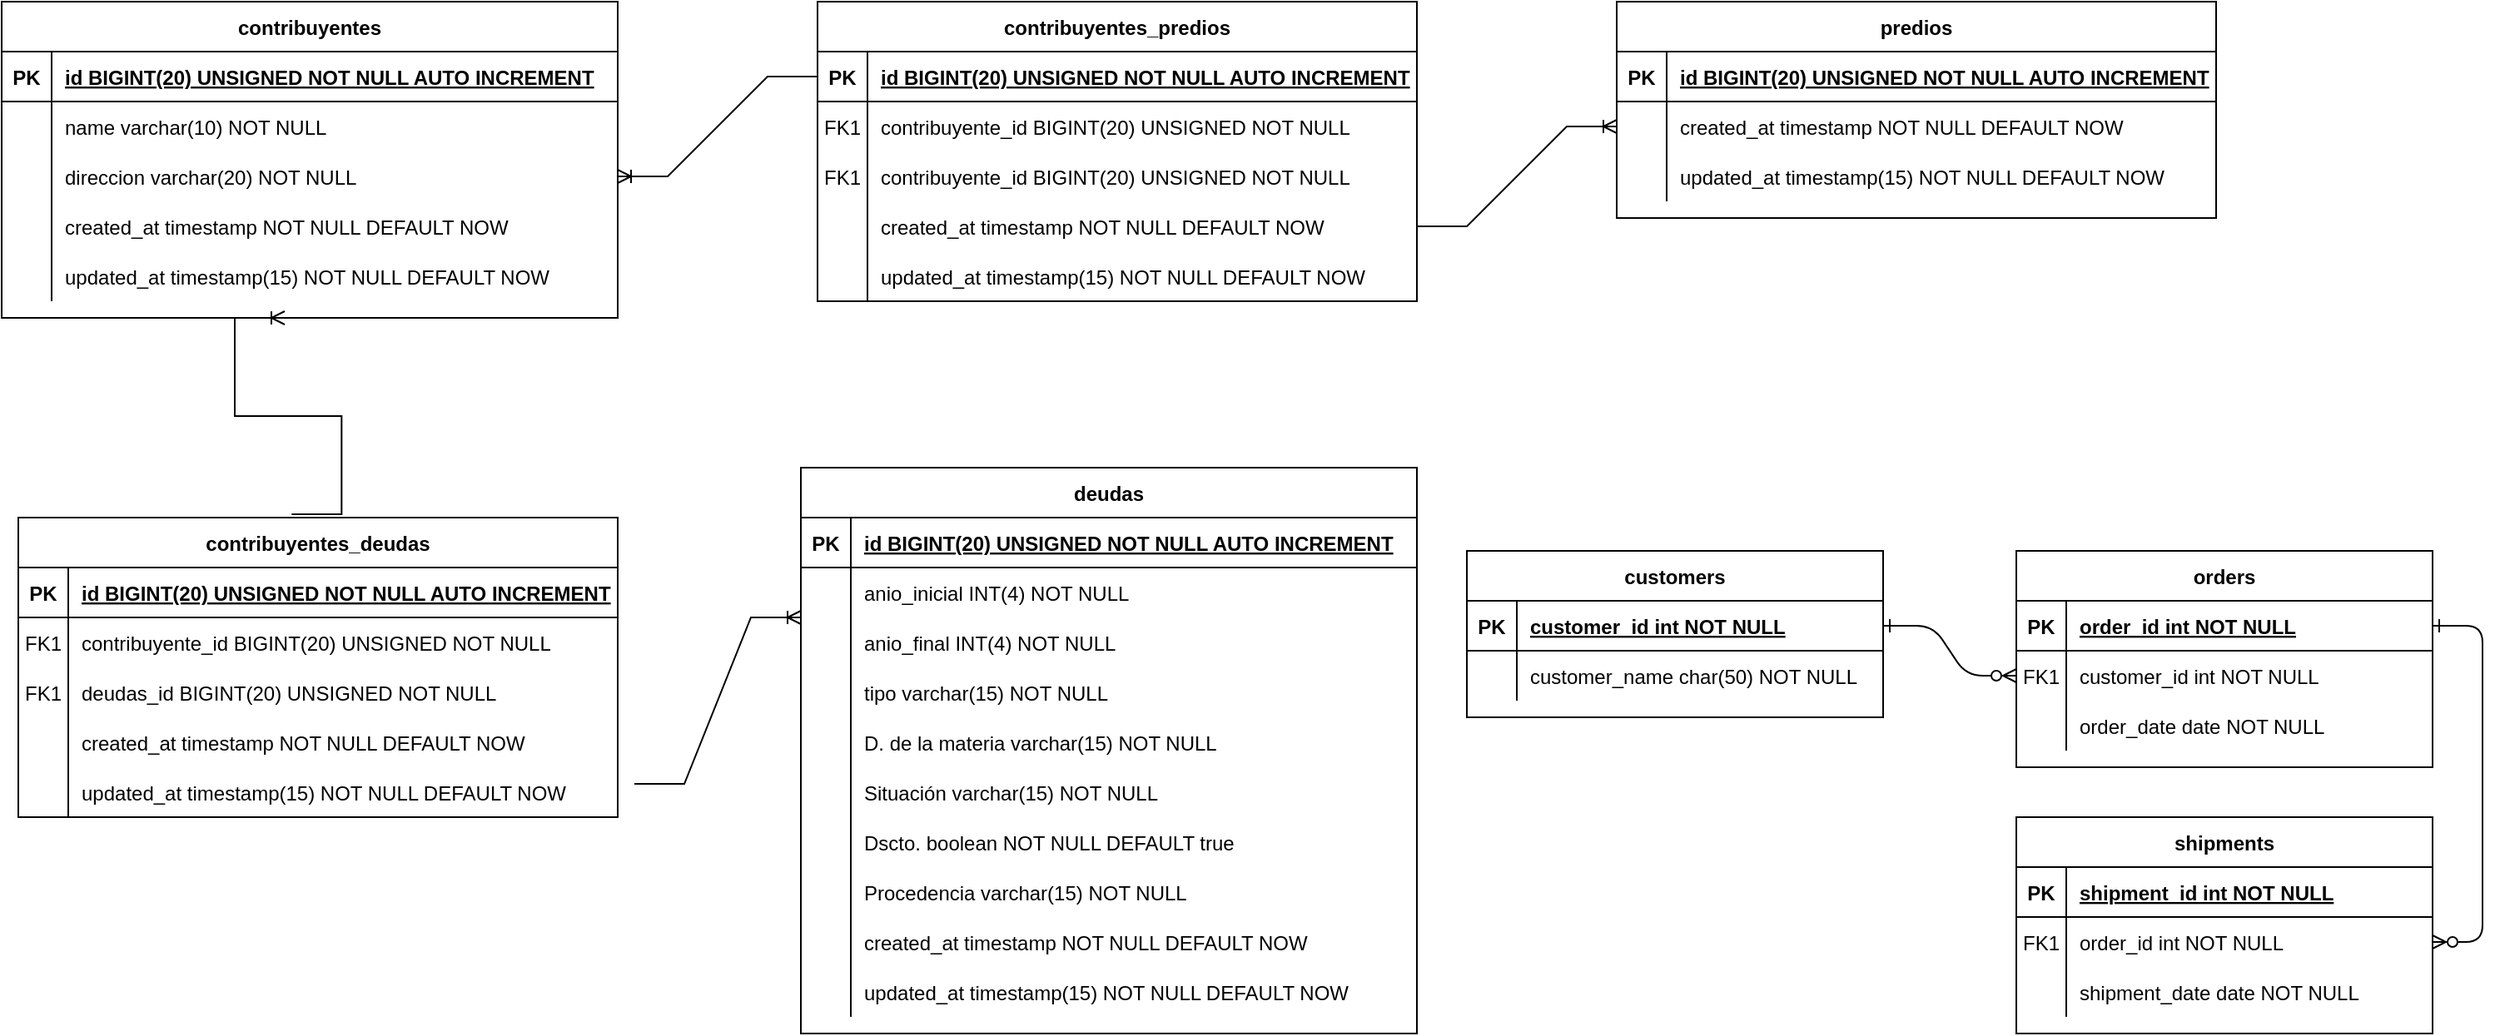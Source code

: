<mxfile version="22.1.13" type="github">
  <diagram id="R2lEEEUBdFMjLlhIrx00" name="Page-1">
    <mxGraphModel dx="1674" dy="780" grid="1" gridSize="10" guides="1" tooltips="1" connect="1" arrows="1" fold="1" page="1" pageScale="1" pageWidth="850" pageHeight="1100" math="0" shadow="0" extFonts="Permanent Marker^https://fonts.googleapis.com/css?family=Permanent+Marker">
      <root>
        <mxCell id="0" />
        <mxCell id="1" parent="0" />
        <mxCell id="C-vyLk0tnHw3VtMMgP7b-1" value="" style="edgeStyle=entityRelationEdgeStyle;endArrow=ERzeroToMany;startArrow=ERone;endFill=1;startFill=0;" parent="1" source="C-vyLk0tnHw3VtMMgP7b-24" target="C-vyLk0tnHw3VtMMgP7b-6" edge="1">
          <mxGeometry width="100" height="100" relative="1" as="geometry">
            <mxPoint x="1130" y="970" as="sourcePoint" />
            <mxPoint x="1230" y="870" as="targetPoint" />
          </mxGeometry>
        </mxCell>
        <mxCell id="C-vyLk0tnHw3VtMMgP7b-12" value="" style="edgeStyle=entityRelationEdgeStyle;endArrow=ERzeroToMany;startArrow=ERone;endFill=1;startFill=0;" parent="1" source="C-vyLk0tnHw3VtMMgP7b-3" target="C-vyLk0tnHw3VtMMgP7b-17" edge="1">
          <mxGeometry width="100" height="100" relative="1" as="geometry">
            <mxPoint x="1190" y="430" as="sourcePoint" />
            <mxPoint x="1250" y="455" as="targetPoint" />
          </mxGeometry>
        </mxCell>
        <mxCell id="C-vyLk0tnHw3VtMMgP7b-2" value="orders" style="shape=table;startSize=30;container=1;collapsible=1;childLayout=tableLayout;fixedRows=1;rowLines=0;fontStyle=1;align=center;resizeLast=1;" parent="1" vertex="1">
          <mxGeometry x="1240" y="370" width="250" height="130" as="geometry" />
        </mxCell>
        <mxCell id="C-vyLk0tnHw3VtMMgP7b-3" value="" style="shape=partialRectangle;collapsible=0;dropTarget=0;pointerEvents=0;fillColor=none;points=[[0,0.5],[1,0.5]];portConstraint=eastwest;top=0;left=0;right=0;bottom=1;" parent="C-vyLk0tnHw3VtMMgP7b-2" vertex="1">
          <mxGeometry y="30" width="250" height="30" as="geometry" />
        </mxCell>
        <mxCell id="C-vyLk0tnHw3VtMMgP7b-4" value="PK" style="shape=partialRectangle;overflow=hidden;connectable=0;fillColor=none;top=0;left=0;bottom=0;right=0;fontStyle=1;" parent="C-vyLk0tnHw3VtMMgP7b-3" vertex="1">
          <mxGeometry width="30" height="30" as="geometry">
            <mxRectangle width="30" height="30" as="alternateBounds" />
          </mxGeometry>
        </mxCell>
        <mxCell id="C-vyLk0tnHw3VtMMgP7b-5" value="order_id int NOT NULL " style="shape=partialRectangle;overflow=hidden;connectable=0;fillColor=none;top=0;left=0;bottom=0;right=0;align=left;spacingLeft=6;fontStyle=5;" parent="C-vyLk0tnHw3VtMMgP7b-3" vertex="1">
          <mxGeometry x="30" width="220" height="30" as="geometry">
            <mxRectangle width="220" height="30" as="alternateBounds" />
          </mxGeometry>
        </mxCell>
        <mxCell id="C-vyLk0tnHw3VtMMgP7b-6" value="" style="shape=partialRectangle;collapsible=0;dropTarget=0;pointerEvents=0;fillColor=none;points=[[0,0.5],[1,0.5]];portConstraint=eastwest;top=0;left=0;right=0;bottom=0;" parent="C-vyLk0tnHw3VtMMgP7b-2" vertex="1">
          <mxGeometry y="60" width="250" height="30" as="geometry" />
        </mxCell>
        <mxCell id="C-vyLk0tnHw3VtMMgP7b-7" value="FK1" style="shape=partialRectangle;overflow=hidden;connectable=0;fillColor=none;top=0;left=0;bottom=0;right=0;" parent="C-vyLk0tnHw3VtMMgP7b-6" vertex="1">
          <mxGeometry width="30" height="30" as="geometry">
            <mxRectangle width="30" height="30" as="alternateBounds" />
          </mxGeometry>
        </mxCell>
        <mxCell id="C-vyLk0tnHw3VtMMgP7b-8" value="customer_id int NOT NULL" style="shape=partialRectangle;overflow=hidden;connectable=0;fillColor=none;top=0;left=0;bottom=0;right=0;align=left;spacingLeft=6;" parent="C-vyLk0tnHw3VtMMgP7b-6" vertex="1">
          <mxGeometry x="30" width="220" height="30" as="geometry">
            <mxRectangle width="220" height="30" as="alternateBounds" />
          </mxGeometry>
        </mxCell>
        <mxCell id="C-vyLk0tnHw3VtMMgP7b-9" value="" style="shape=partialRectangle;collapsible=0;dropTarget=0;pointerEvents=0;fillColor=none;points=[[0,0.5],[1,0.5]];portConstraint=eastwest;top=0;left=0;right=0;bottom=0;" parent="C-vyLk0tnHw3VtMMgP7b-2" vertex="1">
          <mxGeometry y="90" width="250" height="30" as="geometry" />
        </mxCell>
        <mxCell id="C-vyLk0tnHw3VtMMgP7b-10" value="" style="shape=partialRectangle;overflow=hidden;connectable=0;fillColor=none;top=0;left=0;bottom=0;right=0;" parent="C-vyLk0tnHw3VtMMgP7b-9" vertex="1">
          <mxGeometry width="30" height="30" as="geometry">
            <mxRectangle width="30" height="30" as="alternateBounds" />
          </mxGeometry>
        </mxCell>
        <mxCell id="C-vyLk0tnHw3VtMMgP7b-11" value="order_date date NOT NULL" style="shape=partialRectangle;overflow=hidden;connectable=0;fillColor=none;top=0;left=0;bottom=0;right=0;align=left;spacingLeft=6;" parent="C-vyLk0tnHw3VtMMgP7b-9" vertex="1">
          <mxGeometry x="30" width="220" height="30" as="geometry">
            <mxRectangle width="220" height="30" as="alternateBounds" />
          </mxGeometry>
        </mxCell>
        <mxCell id="C-vyLk0tnHw3VtMMgP7b-13" value="shipments" style="shape=table;startSize=30;container=1;collapsible=1;childLayout=tableLayout;fixedRows=1;rowLines=0;fontStyle=1;align=center;resizeLast=1;" parent="1" vertex="1">
          <mxGeometry x="1240" y="530" width="250" height="130" as="geometry" />
        </mxCell>
        <mxCell id="C-vyLk0tnHw3VtMMgP7b-14" value="" style="shape=partialRectangle;collapsible=0;dropTarget=0;pointerEvents=0;fillColor=none;points=[[0,0.5],[1,0.5]];portConstraint=eastwest;top=0;left=0;right=0;bottom=1;" parent="C-vyLk0tnHw3VtMMgP7b-13" vertex="1">
          <mxGeometry y="30" width="250" height="30" as="geometry" />
        </mxCell>
        <mxCell id="C-vyLk0tnHw3VtMMgP7b-15" value="PK" style="shape=partialRectangle;overflow=hidden;connectable=0;fillColor=none;top=0;left=0;bottom=0;right=0;fontStyle=1;" parent="C-vyLk0tnHw3VtMMgP7b-14" vertex="1">
          <mxGeometry width="30" height="30" as="geometry">
            <mxRectangle width="30" height="30" as="alternateBounds" />
          </mxGeometry>
        </mxCell>
        <mxCell id="C-vyLk0tnHw3VtMMgP7b-16" value="shipment_id int NOT NULL " style="shape=partialRectangle;overflow=hidden;connectable=0;fillColor=none;top=0;left=0;bottom=0;right=0;align=left;spacingLeft=6;fontStyle=5;" parent="C-vyLk0tnHw3VtMMgP7b-14" vertex="1">
          <mxGeometry x="30" width="220" height="30" as="geometry">
            <mxRectangle width="220" height="30" as="alternateBounds" />
          </mxGeometry>
        </mxCell>
        <mxCell id="C-vyLk0tnHw3VtMMgP7b-17" value="" style="shape=partialRectangle;collapsible=0;dropTarget=0;pointerEvents=0;fillColor=none;points=[[0,0.5],[1,0.5]];portConstraint=eastwest;top=0;left=0;right=0;bottom=0;" parent="C-vyLk0tnHw3VtMMgP7b-13" vertex="1">
          <mxGeometry y="60" width="250" height="30" as="geometry" />
        </mxCell>
        <mxCell id="C-vyLk0tnHw3VtMMgP7b-18" value="FK1" style="shape=partialRectangle;overflow=hidden;connectable=0;fillColor=none;top=0;left=0;bottom=0;right=0;" parent="C-vyLk0tnHw3VtMMgP7b-17" vertex="1">
          <mxGeometry width="30" height="30" as="geometry">
            <mxRectangle width="30" height="30" as="alternateBounds" />
          </mxGeometry>
        </mxCell>
        <mxCell id="C-vyLk0tnHw3VtMMgP7b-19" value="order_id int NOT NULL" style="shape=partialRectangle;overflow=hidden;connectable=0;fillColor=none;top=0;left=0;bottom=0;right=0;align=left;spacingLeft=6;" parent="C-vyLk0tnHw3VtMMgP7b-17" vertex="1">
          <mxGeometry x="30" width="220" height="30" as="geometry">
            <mxRectangle width="220" height="30" as="alternateBounds" />
          </mxGeometry>
        </mxCell>
        <mxCell id="C-vyLk0tnHw3VtMMgP7b-20" value="" style="shape=partialRectangle;collapsible=0;dropTarget=0;pointerEvents=0;fillColor=none;points=[[0,0.5],[1,0.5]];portConstraint=eastwest;top=0;left=0;right=0;bottom=0;" parent="C-vyLk0tnHw3VtMMgP7b-13" vertex="1">
          <mxGeometry y="90" width="250" height="30" as="geometry" />
        </mxCell>
        <mxCell id="C-vyLk0tnHw3VtMMgP7b-21" value="" style="shape=partialRectangle;overflow=hidden;connectable=0;fillColor=none;top=0;left=0;bottom=0;right=0;" parent="C-vyLk0tnHw3VtMMgP7b-20" vertex="1">
          <mxGeometry width="30" height="30" as="geometry">
            <mxRectangle width="30" height="30" as="alternateBounds" />
          </mxGeometry>
        </mxCell>
        <mxCell id="C-vyLk0tnHw3VtMMgP7b-22" value="shipment_date date NOT NULL" style="shape=partialRectangle;overflow=hidden;connectable=0;fillColor=none;top=0;left=0;bottom=0;right=0;align=left;spacingLeft=6;" parent="C-vyLk0tnHw3VtMMgP7b-20" vertex="1">
          <mxGeometry x="30" width="220" height="30" as="geometry">
            <mxRectangle width="220" height="30" as="alternateBounds" />
          </mxGeometry>
        </mxCell>
        <mxCell id="C-vyLk0tnHw3VtMMgP7b-23" value="customers" style="shape=table;startSize=30;container=1;collapsible=1;childLayout=tableLayout;fixedRows=1;rowLines=0;fontStyle=1;align=center;resizeLast=1;" parent="1" vertex="1">
          <mxGeometry x="910" y="370" width="250" height="100" as="geometry" />
        </mxCell>
        <mxCell id="C-vyLk0tnHw3VtMMgP7b-24" value="" style="shape=partialRectangle;collapsible=0;dropTarget=0;pointerEvents=0;fillColor=none;points=[[0,0.5],[1,0.5]];portConstraint=eastwest;top=0;left=0;right=0;bottom=1;" parent="C-vyLk0tnHw3VtMMgP7b-23" vertex="1">
          <mxGeometry y="30" width="250" height="30" as="geometry" />
        </mxCell>
        <mxCell id="C-vyLk0tnHw3VtMMgP7b-25" value="PK" style="shape=partialRectangle;overflow=hidden;connectable=0;fillColor=none;top=0;left=0;bottom=0;right=0;fontStyle=1;" parent="C-vyLk0tnHw3VtMMgP7b-24" vertex="1">
          <mxGeometry width="30" height="30" as="geometry">
            <mxRectangle width="30" height="30" as="alternateBounds" />
          </mxGeometry>
        </mxCell>
        <mxCell id="C-vyLk0tnHw3VtMMgP7b-26" value="customer_id int NOT NULL " style="shape=partialRectangle;overflow=hidden;connectable=0;fillColor=none;top=0;left=0;bottom=0;right=0;align=left;spacingLeft=6;fontStyle=5;" parent="C-vyLk0tnHw3VtMMgP7b-24" vertex="1">
          <mxGeometry x="30" width="220" height="30" as="geometry">
            <mxRectangle width="220" height="30" as="alternateBounds" />
          </mxGeometry>
        </mxCell>
        <mxCell id="C-vyLk0tnHw3VtMMgP7b-27" value="" style="shape=partialRectangle;collapsible=0;dropTarget=0;pointerEvents=0;fillColor=none;points=[[0,0.5],[1,0.5]];portConstraint=eastwest;top=0;left=0;right=0;bottom=0;" parent="C-vyLk0tnHw3VtMMgP7b-23" vertex="1">
          <mxGeometry y="60" width="250" height="30" as="geometry" />
        </mxCell>
        <mxCell id="C-vyLk0tnHw3VtMMgP7b-28" value="" style="shape=partialRectangle;overflow=hidden;connectable=0;fillColor=none;top=0;left=0;bottom=0;right=0;" parent="C-vyLk0tnHw3VtMMgP7b-27" vertex="1">
          <mxGeometry width="30" height="30" as="geometry">
            <mxRectangle width="30" height="30" as="alternateBounds" />
          </mxGeometry>
        </mxCell>
        <mxCell id="C-vyLk0tnHw3VtMMgP7b-29" value="customer_name char(50) NOT NULL" style="shape=partialRectangle;overflow=hidden;connectable=0;fillColor=none;top=0;left=0;bottom=0;right=0;align=left;spacingLeft=6;" parent="C-vyLk0tnHw3VtMMgP7b-27" vertex="1">
          <mxGeometry x="30" width="220" height="30" as="geometry">
            <mxRectangle width="220" height="30" as="alternateBounds" />
          </mxGeometry>
        </mxCell>
        <mxCell id="pvIJ7EfJaiFzLrPYBKFS-1" value="contribuyentes" style="shape=table;startSize=30;container=1;collapsible=1;childLayout=tableLayout;fixedRows=1;rowLines=0;fontStyle=1;align=center;resizeLast=1;" parent="1" vertex="1">
          <mxGeometry x="30" y="40" width="370" height="190" as="geometry" />
        </mxCell>
        <mxCell id="pvIJ7EfJaiFzLrPYBKFS-2" value="" style="shape=partialRectangle;collapsible=0;dropTarget=0;pointerEvents=0;fillColor=none;points=[[0,0.5],[1,0.5]];portConstraint=eastwest;top=0;left=0;right=0;bottom=1;" parent="pvIJ7EfJaiFzLrPYBKFS-1" vertex="1">
          <mxGeometry y="30" width="370" height="30" as="geometry" />
        </mxCell>
        <mxCell id="pvIJ7EfJaiFzLrPYBKFS-3" value="PK" style="shape=partialRectangle;overflow=hidden;connectable=0;fillColor=none;top=0;left=0;bottom=0;right=0;fontStyle=1;" parent="pvIJ7EfJaiFzLrPYBKFS-2" vertex="1">
          <mxGeometry width="30" height="30" as="geometry">
            <mxRectangle width="30" height="30" as="alternateBounds" />
          </mxGeometry>
        </mxCell>
        <mxCell id="pvIJ7EfJaiFzLrPYBKFS-4" value="id BIGINT(20) UNSIGNED NOT NULL AUTO INCREMENT" style="shape=partialRectangle;overflow=hidden;connectable=0;fillColor=none;top=0;left=0;bottom=0;right=0;align=left;spacingLeft=6;fontStyle=5;" parent="pvIJ7EfJaiFzLrPYBKFS-2" vertex="1">
          <mxGeometry x="30" width="340" height="30" as="geometry">
            <mxRectangle width="340" height="30" as="alternateBounds" />
          </mxGeometry>
        </mxCell>
        <mxCell id="pvIJ7EfJaiFzLrPYBKFS-5" value="" style="shape=partialRectangle;collapsible=0;dropTarget=0;pointerEvents=0;fillColor=none;points=[[0,0.5],[1,0.5]];portConstraint=eastwest;top=0;left=0;right=0;bottom=0;" parent="pvIJ7EfJaiFzLrPYBKFS-1" vertex="1">
          <mxGeometry y="60" width="370" height="30" as="geometry" />
        </mxCell>
        <mxCell id="pvIJ7EfJaiFzLrPYBKFS-6" value="" style="shape=partialRectangle;overflow=hidden;connectable=0;fillColor=none;top=0;left=0;bottom=0;right=0;" parent="pvIJ7EfJaiFzLrPYBKFS-5" vertex="1">
          <mxGeometry width="30" height="30" as="geometry">
            <mxRectangle width="30" height="30" as="alternateBounds" />
          </mxGeometry>
        </mxCell>
        <mxCell id="pvIJ7EfJaiFzLrPYBKFS-7" value="name varchar(10) NOT NULL" style="shape=partialRectangle;overflow=hidden;connectable=0;fillColor=none;top=0;left=0;bottom=0;right=0;align=left;spacingLeft=6;" parent="pvIJ7EfJaiFzLrPYBKFS-5" vertex="1">
          <mxGeometry x="30" width="340" height="30" as="geometry">
            <mxRectangle width="340" height="30" as="alternateBounds" />
          </mxGeometry>
        </mxCell>
        <mxCell id="pvIJ7EfJaiFzLrPYBKFS-8" value="" style="shape=partialRectangle;collapsible=0;dropTarget=0;pointerEvents=0;fillColor=none;points=[[0,0.5],[1,0.5]];portConstraint=eastwest;top=0;left=0;right=0;bottom=0;" parent="pvIJ7EfJaiFzLrPYBKFS-1" vertex="1">
          <mxGeometry y="90" width="370" height="30" as="geometry" />
        </mxCell>
        <mxCell id="pvIJ7EfJaiFzLrPYBKFS-9" value="" style="shape=partialRectangle;overflow=hidden;connectable=0;fillColor=none;top=0;left=0;bottom=0;right=0;" parent="pvIJ7EfJaiFzLrPYBKFS-8" vertex="1">
          <mxGeometry width="30" height="30" as="geometry">
            <mxRectangle width="30" height="30" as="alternateBounds" />
          </mxGeometry>
        </mxCell>
        <mxCell id="pvIJ7EfJaiFzLrPYBKFS-10" value="direccion varchar(20) NOT NULL" style="shape=partialRectangle;overflow=hidden;connectable=0;fillColor=none;top=0;left=0;bottom=0;right=0;align=left;spacingLeft=6;" parent="pvIJ7EfJaiFzLrPYBKFS-8" vertex="1">
          <mxGeometry x="30" width="340" height="30" as="geometry">
            <mxRectangle width="340" height="30" as="alternateBounds" />
          </mxGeometry>
        </mxCell>
        <mxCell id="pvIJ7EfJaiFzLrPYBKFS-11" value="" style="shape=partialRectangle;collapsible=0;dropTarget=0;pointerEvents=0;fillColor=none;points=[[0,0.5],[1,0.5]];portConstraint=eastwest;top=0;left=0;right=0;bottom=0;" parent="pvIJ7EfJaiFzLrPYBKFS-1" vertex="1">
          <mxGeometry y="120" width="370" height="30" as="geometry" />
        </mxCell>
        <mxCell id="pvIJ7EfJaiFzLrPYBKFS-12" value="" style="shape=partialRectangle;overflow=hidden;connectable=0;fillColor=none;top=0;left=0;bottom=0;right=0;" parent="pvIJ7EfJaiFzLrPYBKFS-11" vertex="1">
          <mxGeometry width="30" height="30" as="geometry">
            <mxRectangle width="30" height="30" as="alternateBounds" />
          </mxGeometry>
        </mxCell>
        <mxCell id="pvIJ7EfJaiFzLrPYBKFS-13" value="created_at timestamp NOT NULL DEFAULT NOW" style="shape=partialRectangle;overflow=hidden;connectable=0;fillColor=none;top=0;left=0;bottom=0;right=0;align=left;spacingLeft=6;" parent="pvIJ7EfJaiFzLrPYBKFS-11" vertex="1">
          <mxGeometry x="30" width="340" height="30" as="geometry">
            <mxRectangle width="340" height="30" as="alternateBounds" />
          </mxGeometry>
        </mxCell>
        <mxCell id="pvIJ7EfJaiFzLrPYBKFS-14" value="" style="shape=partialRectangle;collapsible=0;dropTarget=0;pointerEvents=0;fillColor=none;points=[[0,0.5],[1,0.5]];portConstraint=eastwest;top=0;left=0;right=0;bottom=0;" parent="pvIJ7EfJaiFzLrPYBKFS-1" vertex="1">
          <mxGeometry y="150" width="370" height="30" as="geometry" />
        </mxCell>
        <mxCell id="pvIJ7EfJaiFzLrPYBKFS-15" value="" style="shape=partialRectangle;overflow=hidden;connectable=0;fillColor=none;top=0;left=0;bottom=0;right=0;" parent="pvIJ7EfJaiFzLrPYBKFS-14" vertex="1">
          <mxGeometry width="30" height="30" as="geometry">
            <mxRectangle width="30" height="30" as="alternateBounds" />
          </mxGeometry>
        </mxCell>
        <mxCell id="pvIJ7EfJaiFzLrPYBKFS-16" value="updated_at timestamp(15) NOT NULL DEFAULT NOW" style="shape=partialRectangle;overflow=hidden;connectable=0;fillColor=none;top=0;left=0;bottom=0;right=0;align=left;spacingLeft=6;" parent="pvIJ7EfJaiFzLrPYBKFS-14" vertex="1">
          <mxGeometry x="30" width="340" height="30" as="geometry">
            <mxRectangle width="340" height="30" as="alternateBounds" />
          </mxGeometry>
        </mxCell>
        <mxCell id="pvIJ7EfJaiFzLrPYBKFS-17" value="predios" style="shape=table;startSize=30;container=1;collapsible=1;childLayout=tableLayout;fixedRows=1;rowLines=0;fontStyle=1;align=center;resizeLast=1;" parent="1" vertex="1">
          <mxGeometry x="1000" y="40" width="360" height="130" as="geometry" />
        </mxCell>
        <mxCell id="pvIJ7EfJaiFzLrPYBKFS-18" value="" style="shape=partialRectangle;collapsible=0;dropTarget=0;pointerEvents=0;fillColor=none;points=[[0,0.5],[1,0.5]];portConstraint=eastwest;top=0;left=0;right=0;bottom=1;" parent="pvIJ7EfJaiFzLrPYBKFS-17" vertex="1">
          <mxGeometry y="30" width="360" height="30" as="geometry" />
        </mxCell>
        <mxCell id="pvIJ7EfJaiFzLrPYBKFS-19" value="PK" style="shape=partialRectangle;overflow=hidden;connectable=0;fillColor=none;top=0;left=0;bottom=0;right=0;fontStyle=1;" parent="pvIJ7EfJaiFzLrPYBKFS-18" vertex="1">
          <mxGeometry width="30" height="30" as="geometry">
            <mxRectangle width="30" height="30" as="alternateBounds" />
          </mxGeometry>
        </mxCell>
        <mxCell id="pvIJ7EfJaiFzLrPYBKFS-20" value="id BIGINT(20) UNSIGNED NOT NULL AUTO INCREMENT" style="shape=partialRectangle;overflow=hidden;connectable=0;fillColor=none;top=0;left=0;bottom=0;right=0;align=left;spacingLeft=6;fontStyle=5;" parent="pvIJ7EfJaiFzLrPYBKFS-18" vertex="1">
          <mxGeometry x="30" width="330" height="30" as="geometry">
            <mxRectangle width="330" height="30" as="alternateBounds" />
          </mxGeometry>
        </mxCell>
        <mxCell id="pvIJ7EfJaiFzLrPYBKFS-24" value="" style="shape=partialRectangle;collapsible=0;dropTarget=0;pointerEvents=0;fillColor=none;points=[[0,0.5],[1,0.5]];portConstraint=eastwest;top=0;left=0;right=0;bottom=0;" parent="pvIJ7EfJaiFzLrPYBKFS-17" vertex="1">
          <mxGeometry y="60" width="360" height="30" as="geometry" />
        </mxCell>
        <mxCell id="pvIJ7EfJaiFzLrPYBKFS-25" value="" style="shape=partialRectangle;overflow=hidden;connectable=0;fillColor=none;top=0;left=0;bottom=0;right=0;" parent="pvIJ7EfJaiFzLrPYBKFS-24" vertex="1">
          <mxGeometry width="30" height="30" as="geometry">
            <mxRectangle width="30" height="30" as="alternateBounds" />
          </mxGeometry>
        </mxCell>
        <mxCell id="pvIJ7EfJaiFzLrPYBKFS-26" value="created_at timestamp NOT NULL DEFAULT NOW" style="shape=partialRectangle;overflow=hidden;connectable=0;fillColor=none;top=0;left=0;bottom=0;right=0;align=left;spacingLeft=6;" parent="pvIJ7EfJaiFzLrPYBKFS-24" vertex="1">
          <mxGeometry x="30" width="330" height="30" as="geometry">
            <mxRectangle width="330" height="30" as="alternateBounds" />
          </mxGeometry>
        </mxCell>
        <mxCell id="pvIJ7EfJaiFzLrPYBKFS-27" style="edgeStyle=none;curved=1;rounded=0;orthogonalLoop=1;jettySize=auto;html=1;entryX=1;entryY=0.233;entryDx=0;entryDy=0;entryPerimeter=0;fontSize=12;startSize=8;endSize=8;" parent="pvIJ7EfJaiFzLrPYBKFS-17" source="pvIJ7EfJaiFzLrPYBKFS-17" edge="1">
          <mxGeometry relative="1" as="geometry">
            <mxPoint x="360" y="66.99" as="targetPoint" />
          </mxGeometry>
        </mxCell>
        <mxCell id="HvpkTzsq0bKiStdRkGqP-1" value="" style="shape=partialRectangle;collapsible=0;dropTarget=0;pointerEvents=0;fillColor=none;points=[[0,0.5],[1,0.5]];portConstraint=eastwest;top=0;left=0;right=0;bottom=0;" parent="pvIJ7EfJaiFzLrPYBKFS-17" vertex="1">
          <mxGeometry y="90" width="360" height="30" as="geometry" />
        </mxCell>
        <mxCell id="HvpkTzsq0bKiStdRkGqP-2" value="" style="shape=partialRectangle;overflow=hidden;connectable=0;fillColor=none;top=0;left=0;bottom=0;right=0;" parent="HvpkTzsq0bKiStdRkGqP-1" vertex="1">
          <mxGeometry width="30" height="30" as="geometry">
            <mxRectangle width="30" height="30" as="alternateBounds" />
          </mxGeometry>
        </mxCell>
        <mxCell id="HvpkTzsq0bKiStdRkGqP-3" value="updated_at timestamp(15) NOT NULL DEFAULT NOW" style="shape=partialRectangle;overflow=hidden;connectable=0;fillColor=none;top=0;left=0;bottom=0;right=0;align=left;spacingLeft=6;" parent="HvpkTzsq0bKiStdRkGqP-1" vertex="1">
          <mxGeometry x="30" width="330" height="30" as="geometry">
            <mxRectangle width="330" height="30" as="alternateBounds" />
          </mxGeometry>
        </mxCell>
        <mxCell id="pvIJ7EfJaiFzLrPYBKFS-31" value="deudas" style="shape=table;startSize=30;container=1;collapsible=1;childLayout=tableLayout;fixedRows=1;rowLines=0;fontStyle=1;align=center;resizeLast=1;" parent="1" vertex="1">
          <mxGeometry x="510" y="320" width="370" height="340" as="geometry" />
        </mxCell>
        <mxCell id="pvIJ7EfJaiFzLrPYBKFS-32" value="" style="shape=partialRectangle;collapsible=0;dropTarget=0;pointerEvents=0;fillColor=none;points=[[0,0.5],[1,0.5]];portConstraint=eastwest;top=0;left=0;right=0;bottom=1;" parent="pvIJ7EfJaiFzLrPYBKFS-31" vertex="1">
          <mxGeometry y="30" width="370" height="30" as="geometry" />
        </mxCell>
        <mxCell id="pvIJ7EfJaiFzLrPYBKFS-33" value="PK" style="shape=partialRectangle;overflow=hidden;connectable=0;fillColor=none;top=0;left=0;bottom=0;right=0;fontStyle=1;" parent="pvIJ7EfJaiFzLrPYBKFS-32" vertex="1">
          <mxGeometry width="30" height="30" as="geometry">
            <mxRectangle width="30" height="30" as="alternateBounds" />
          </mxGeometry>
        </mxCell>
        <mxCell id="pvIJ7EfJaiFzLrPYBKFS-34" value="id BIGINT(20) UNSIGNED NOT NULL AUTO INCREMENT" style="shape=partialRectangle;overflow=hidden;connectable=0;fillColor=none;top=0;left=0;bottom=0;right=0;align=left;spacingLeft=6;fontStyle=5;" parent="pvIJ7EfJaiFzLrPYBKFS-32" vertex="1">
          <mxGeometry x="30" width="340" height="30" as="geometry">
            <mxRectangle width="340" height="30" as="alternateBounds" />
          </mxGeometry>
        </mxCell>
        <mxCell id="pvIJ7EfJaiFzLrPYBKFS-38" value="" style="shape=partialRectangle;collapsible=0;dropTarget=0;pointerEvents=0;fillColor=none;points=[[0,0.5],[1,0.5]];portConstraint=eastwest;top=0;left=0;right=0;bottom=0;" parent="pvIJ7EfJaiFzLrPYBKFS-31" vertex="1">
          <mxGeometry y="60" width="370" height="30" as="geometry" />
        </mxCell>
        <mxCell id="pvIJ7EfJaiFzLrPYBKFS-39" value="" style="shape=partialRectangle;overflow=hidden;connectable=0;fillColor=none;top=0;left=0;bottom=0;right=0;" parent="pvIJ7EfJaiFzLrPYBKFS-38" vertex="1">
          <mxGeometry width="30" height="30" as="geometry">
            <mxRectangle width="30" height="30" as="alternateBounds" />
          </mxGeometry>
        </mxCell>
        <mxCell id="pvIJ7EfJaiFzLrPYBKFS-40" value="anio_inicial INT(4) NOT NULL" style="shape=partialRectangle;overflow=hidden;connectable=0;fillColor=none;top=0;left=0;bottom=0;right=0;align=left;spacingLeft=6;" parent="pvIJ7EfJaiFzLrPYBKFS-38" vertex="1">
          <mxGeometry x="30" width="340" height="30" as="geometry">
            <mxRectangle width="340" height="30" as="alternateBounds" />
          </mxGeometry>
        </mxCell>
        <mxCell id="e4KYMdj5v2YYniNVlBHv-1" value="" style="shape=partialRectangle;collapsible=0;dropTarget=0;pointerEvents=0;fillColor=none;points=[[0,0.5],[1,0.5]];portConstraint=eastwest;top=0;left=0;right=0;bottom=0;" parent="pvIJ7EfJaiFzLrPYBKFS-31" vertex="1">
          <mxGeometry y="90" width="370" height="30" as="geometry" />
        </mxCell>
        <mxCell id="e4KYMdj5v2YYniNVlBHv-2" value="" style="shape=partialRectangle;overflow=hidden;connectable=0;fillColor=none;top=0;left=0;bottom=0;right=0;" parent="e4KYMdj5v2YYniNVlBHv-1" vertex="1">
          <mxGeometry width="30" height="30" as="geometry">
            <mxRectangle width="30" height="30" as="alternateBounds" />
          </mxGeometry>
        </mxCell>
        <mxCell id="e4KYMdj5v2YYniNVlBHv-3" value="anio_final INT(4) NOT NULL" style="shape=partialRectangle;overflow=hidden;connectable=0;fillColor=none;top=0;left=0;bottom=0;right=0;align=left;spacingLeft=6;" parent="e4KYMdj5v2YYniNVlBHv-1" vertex="1">
          <mxGeometry x="30" width="340" height="30" as="geometry">
            <mxRectangle width="340" height="30" as="alternateBounds" />
          </mxGeometry>
        </mxCell>
        <mxCell id="e4KYMdj5v2YYniNVlBHv-4" value="" style="shape=partialRectangle;collapsible=0;dropTarget=0;pointerEvents=0;fillColor=none;points=[[0,0.5],[1,0.5]];portConstraint=eastwest;top=0;left=0;right=0;bottom=0;" parent="pvIJ7EfJaiFzLrPYBKFS-31" vertex="1">
          <mxGeometry y="120" width="370" height="30" as="geometry" />
        </mxCell>
        <mxCell id="e4KYMdj5v2YYniNVlBHv-5" value="" style="shape=partialRectangle;overflow=hidden;connectable=0;fillColor=none;top=0;left=0;bottom=0;right=0;" parent="e4KYMdj5v2YYniNVlBHv-4" vertex="1">
          <mxGeometry width="30" height="30" as="geometry">
            <mxRectangle width="30" height="30" as="alternateBounds" />
          </mxGeometry>
        </mxCell>
        <mxCell id="e4KYMdj5v2YYniNVlBHv-6" value="tipo varchar(15) NOT NULL" style="shape=partialRectangle;overflow=hidden;connectable=0;fillColor=none;top=0;left=0;bottom=0;right=0;align=left;spacingLeft=6;" parent="e4KYMdj5v2YYniNVlBHv-4" vertex="1">
          <mxGeometry x="30" width="340" height="30" as="geometry">
            <mxRectangle width="340" height="30" as="alternateBounds" />
          </mxGeometry>
        </mxCell>
        <mxCell id="HvpkTzsq0bKiStdRkGqP-4" value="" style="shape=partialRectangle;collapsible=0;dropTarget=0;pointerEvents=0;fillColor=none;points=[[0,0.5],[1,0.5]];portConstraint=eastwest;top=0;left=0;right=0;bottom=0;" parent="pvIJ7EfJaiFzLrPYBKFS-31" vertex="1">
          <mxGeometry y="150" width="370" height="30" as="geometry" />
        </mxCell>
        <mxCell id="HvpkTzsq0bKiStdRkGqP-5" value="" style="shape=partialRectangle;overflow=hidden;connectable=0;fillColor=none;top=0;left=0;bottom=0;right=0;" parent="HvpkTzsq0bKiStdRkGqP-4" vertex="1">
          <mxGeometry width="30" height="30" as="geometry">
            <mxRectangle width="30" height="30" as="alternateBounds" />
          </mxGeometry>
        </mxCell>
        <mxCell id="HvpkTzsq0bKiStdRkGqP-6" value="D. de la materia varchar(15) NOT NULL" style="shape=partialRectangle;overflow=hidden;connectable=0;fillColor=none;top=0;left=0;bottom=0;right=0;align=left;spacingLeft=6;" parent="HvpkTzsq0bKiStdRkGqP-4" vertex="1">
          <mxGeometry x="30" width="340" height="30" as="geometry">
            <mxRectangle width="340" height="30" as="alternateBounds" />
          </mxGeometry>
        </mxCell>
        <mxCell id="HvpkTzsq0bKiStdRkGqP-7" value="" style="shape=partialRectangle;collapsible=0;dropTarget=0;pointerEvents=0;fillColor=none;points=[[0,0.5],[1,0.5]];portConstraint=eastwest;top=0;left=0;right=0;bottom=0;" parent="pvIJ7EfJaiFzLrPYBKFS-31" vertex="1">
          <mxGeometry y="180" width="370" height="30" as="geometry" />
        </mxCell>
        <mxCell id="HvpkTzsq0bKiStdRkGqP-8" value="" style="shape=partialRectangle;overflow=hidden;connectable=0;fillColor=none;top=0;left=0;bottom=0;right=0;" parent="HvpkTzsq0bKiStdRkGqP-7" vertex="1">
          <mxGeometry width="30" height="30" as="geometry">
            <mxRectangle width="30" height="30" as="alternateBounds" />
          </mxGeometry>
        </mxCell>
        <mxCell id="HvpkTzsq0bKiStdRkGqP-9" value="Situación varchar(15) NOT NULL" style="shape=partialRectangle;overflow=hidden;connectable=0;fillColor=none;top=0;left=0;bottom=0;right=0;align=left;spacingLeft=6;" parent="HvpkTzsq0bKiStdRkGqP-7" vertex="1">
          <mxGeometry x="30" width="340" height="30" as="geometry">
            <mxRectangle width="340" height="30" as="alternateBounds" />
          </mxGeometry>
        </mxCell>
        <mxCell id="HvpkTzsq0bKiStdRkGqP-10" value="" style="shape=partialRectangle;collapsible=0;dropTarget=0;pointerEvents=0;fillColor=none;points=[[0,0.5],[1,0.5]];portConstraint=eastwest;top=0;left=0;right=0;bottom=0;" parent="pvIJ7EfJaiFzLrPYBKFS-31" vertex="1">
          <mxGeometry y="210" width="370" height="30" as="geometry" />
        </mxCell>
        <mxCell id="HvpkTzsq0bKiStdRkGqP-11" value="" style="shape=partialRectangle;overflow=hidden;connectable=0;fillColor=none;top=0;left=0;bottom=0;right=0;" parent="HvpkTzsq0bKiStdRkGqP-10" vertex="1">
          <mxGeometry width="30" height="30" as="geometry">
            <mxRectangle width="30" height="30" as="alternateBounds" />
          </mxGeometry>
        </mxCell>
        <mxCell id="HvpkTzsq0bKiStdRkGqP-12" value="Dscto. boolean NOT NULL DEFAULT true" style="shape=partialRectangle;overflow=hidden;connectable=0;fillColor=none;top=0;left=0;bottom=0;right=0;align=left;spacingLeft=6;" parent="HvpkTzsq0bKiStdRkGqP-10" vertex="1">
          <mxGeometry x="30" width="340" height="30" as="geometry">
            <mxRectangle width="340" height="30" as="alternateBounds" />
          </mxGeometry>
        </mxCell>
        <mxCell id="HvpkTzsq0bKiStdRkGqP-13" value="" style="shape=partialRectangle;collapsible=0;dropTarget=0;pointerEvents=0;fillColor=none;points=[[0,0.5],[1,0.5]];portConstraint=eastwest;top=0;left=0;right=0;bottom=0;" parent="pvIJ7EfJaiFzLrPYBKFS-31" vertex="1">
          <mxGeometry y="240" width="370" height="30" as="geometry" />
        </mxCell>
        <mxCell id="HvpkTzsq0bKiStdRkGqP-14" value="" style="shape=partialRectangle;overflow=hidden;connectable=0;fillColor=none;top=0;left=0;bottom=0;right=0;" parent="HvpkTzsq0bKiStdRkGqP-13" vertex="1">
          <mxGeometry width="30" height="30" as="geometry">
            <mxRectangle width="30" height="30" as="alternateBounds" />
          </mxGeometry>
        </mxCell>
        <mxCell id="HvpkTzsq0bKiStdRkGqP-15" value="Procedencia varchar(15) NOT NULL" style="shape=partialRectangle;overflow=hidden;connectable=0;fillColor=none;top=0;left=0;bottom=0;right=0;align=left;spacingLeft=6;" parent="HvpkTzsq0bKiStdRkGqP-13" vertex="1">
          <mxGeometry x="30" width="340" height="30" as="geometry">
            <mxRectangle width="340" height="30" as="alternateBounds" />
          </mxGeometry>
        </mxCell>
        <mxCell id="HvpkTzsq0bKiStdRkGqP-16" value="" style="shape=partialRectangle;collapsible=0;dropTarget=0;pointerEvents=0;fillColor=none;points=[[0,0.5],[1,0.5]];portConstraint=eastwest;top=0;left=0;right=0;bottom=0;" parent="pvIJ7EfJaiFzLrPYBKFS-31" vertex="1">
          <mxGeometry y="270" width="370" height="30" as="geometry" />
        </mxCell>
        <mxCell id="HvpkTzsq0bKiStdRkGqP-17" value="" style="shape=partialRectangle;overflow=hidden;connectable=0;fillColor=none;top=0;left=0;bottom=0;right=0;" parent="HvpkTzsq0bKiStdRkGqP-16" vertex="1">
          <mxGeometry width="30" height="30" as="geometry">
            <mxRectangle width="30" height="30" as="alternateBounds" />
          </mxGeometry>
        </mxCell>
        <mxCell id="HvpkTzsq0bKiStdRkGqP-18" value="created_at timestamp NOT NULL DEFAULT NOW" style="shape=partialRectangle;overflow=hidden;connectable=0;fillColor=none;top=0;left=0;bottom=0;right=0;align=left;spacingLeft=6;" parent="HvpkTzsq0bKiStdRkGqP-16" vertex="1">
          <mxGeometry x="30" width="340" height="30" as="geometry">
            <mxRectangle width="340" height="30" as="alternateBounds" />
          </mxGeometry>
        </mxCell>
        <mxCell id="HvpkTzsq0bKiStdRkGqP-19" value="" style="shape=partialRectangle;collapsible=0;dropTarget=0;pointerEvents=0;fillColor=none;points=[[0,0.5],[1,0.5]];portConstraint=eastwest;top=0;left=0;right=0;bottom=0;" parent="pvIJ7EfJaiFzLrPYBKFS-31" vertex="1">
          <mxGeometry y="300" width="370" height="30" as="geometry" />
        </mxCell>
        <mxCell id="HvpkTzsq0bKiStdRkGqP-20" value="" style="shape=partialRectangle;overflow=hidden;connectable=0;fillColor=none;top=0;left=0;bottom=0;right=0;" parent="HvpkTzsq0bKiStdRkGqP-19" vertex="1">
          <mxGeometry width="30" height="30" as="geometry">
            <mxRectangle width="30" height="30" as="alternateBounds" />
          </mxGeometry>
        </mxCell>
        <mxCell id="HvpkTzsq0bKiStdRkGqP-21" value="updated_at timestamp(15) NOT NULL DEFAULT NOW" style="shape=partialRectangle;overflow=hidden;connectable=0;fillColor=none;top=0;left=0;bottom=0;right=0;align=left;spacingLeft=6;" parent="HvpkTzsq0bKiStdRkGqP-19" vertex="1">
          <mxGeometry x="30" width="340" height="30" as="geometry">
            <mxRectangle width="340" height="30" as="alternateBounds" />
          </mxGeometry>
        </mxCell>
        <mxCell id="HvpkTzsq0bKiStdRkGqP-22" value="contribuyentes_predios" style="shape=table;startSize=30;container=1;collapsible=1;childLayout=tableLayout;fixedRows=1;rowLines=0;fontStyle=1;align=center;resizeLast=1;" parent="1" vertex="1">
          <mxGeometry x="520" y="40" width="360" height="180" as="geometry" />
        </mxCell>
        <mxCell id="HvpkTzsq0bKiStdRkGqP-23" value="" style="shape=partialRectangle;collapsible=0;dropTarget=0;pointerEvents=0;fillColor=none;points=[[0,0.5],[1,0.5]];portConstraint=eastwest;top=0;left=0;right=0;bottom=1;" parent="HvpkTzsq0bKiStdRkGqP-22" vertex="1">
          <mxGeometry y="30" width="360" height="30" as="geometry" />
        </mxCell>
        <mxCell id="HvpkTzsq0bKiStdRkGqP-24" value="PK" style="shape=partialRectangle;overflow=hidden;connectable=0;fillColor=none;top=0;left=0;bottom=0;right=0;fontStyle=1;" parent="HvpkTzsq0bKiStdRkGqP-23" vertex="1">
          <mxGeometry width="30" height="30" as="geometry">
            <mxRectangle width="30" height="30" as="alternateBounds" />
          </mxGeometry>
        </mxCell>
        <mxCell id="HvpkTzsq0bKiStdRkGqP-25" value="id BIGINT(20) UNSIGNED NOT NULL AUTO INCREMENT" style="shape=partialRectangle;overflow=hidden;connectable=0;fillColor=none;top=0;left=0;bottom=0;right=0;align=left;spacingLeft=6;fontStyle=5;" parent="HvpkTzsq0bKiStdRkGqP-23" vertex="1">
          <mxGeometry x="30" width="330" height="30" as="geometry">
            <mxRectangle width="330" height="30" as="alternateBounds" />
          </mxGeometry>
        </mxCell>
        <mxCell id="HvpkTzsq0bKiStdRkGqP-26" value="" style="shape=partialRectangle;collapsible=0;dropTarget=0;pointerEvents=0;fillColor=none;points=[[0,0.5],[1,0.5]];portConstraint=eastwest;top=0;left=0;right=0;bottom=0;" parent="HvpkTzsq0bKiStdRkGqP-22" vertex="1">
          <mxGeometry y="60" width="360" height="30" as="geometry" />
        </mxCell>
        <mxCell id="HvpkTzsq0bKiStdRkGqP-27" value="FK1" style="shape=partialRectangle;overflow=hidden;connectable=0;fillColor=none;top=0;left=0;bottom=0;right=0;" parent="HvpkTzsq0bKiStdRkGqP-26" vertex="1">
          <mxGeometry width="30" height="30" as="geometry">
            <mxRectangle width="30" height="30" as="alternateBounds" />
          </mxGeometry>
        </mxCell>
        <mxCell id="HvpkTzsq0bKiStdRkGqP-28" value="contribuyente_id BIGINT(20) UNSIGNED NOT NULL " style="shape=partialRectangle;overflow=hidden;connectable=0;fillColor=none;top=0;left=0;bottom=0;right=0;align=left;spacingLeft=6;" parent="HvpkTzsq0bKiStdRkGqP-26" vertex="1">
          <mxGeometry x="30" width="330" height="30" as="geometry">
            <mxRectangle width="330" height="30" as="alternateBounds" />
          </mxGeometry>
        </mxCell>
        <mxCell id="HvpkTzsq0bKiStdRkGqP-39" value="" style="shape=partialRectangle;collapsible=0;dropTarget=0;pointerEvents=0;fillColor=none;points=[[0,0.5],[1,0.5]];portConstraint=eastwest;top=0;left=0;right=0;bottom=0;" parent="HvpkTzsq0bKiStdRkGqP-22" vertex="1">
          <mxGeometry y="90" width="360" height="30" as="geometry" />
        </mxCell>
        <mxCell id="HvpkTzsq0bKiStdRkGqP-40" value="FK1" style="shape=partialRectangle;overflow=hidden;connectable=0;fillColor=none;top=0;left=0;bottom=0;right=0;" parent="HvpkTzsq0bKiStdRkGqP-39" vertex="1">
          <mxGeometry width="30" height="30" as="geometry">
            <mxRectangle width="30" height="30" as="alternateBounds" />
          </mxGeometry>
        </mxCell>
        <mxCell id="HvpkTzsq0bKiStdRkGqP-41" value="contribuyente_id BIGINT(20) UNSIGNED NOT NULL " style="shape=partialRectangle;overflow=hidden;connectable=0;fillColor=none;top=0;left=0;bottom=0;right=0;align=left;spacingLeft=6;" parent="HvpkTzsq0bKiStdRkGqP-39" vertex="1">
          <mxGeometry x="30" width="330" height="30" as="geometry">
            <mxRectangle width="330" height="30" as="alternateBounds" />
          </mxGeometry>
        </mxCell>
        <mxCell id="HvpkTzsq0bKiStdRkGqP-29" value="" style="shape=partialRectangle;collapsible=0;dropTarget=0;pointerEvents=0;fillColor=none;points=[[0,0.5],[1,0.5]];portConstraint=eastwest;top=0;left=0;right=0;bottom=0;" parent="HvpkTzsq0bKiStdRkGqP-22" vertex="1">
          <mxGeometry y="120" width="360" height="30" as="geometry" />
        </mxCell>
        <mxCell id="HvpkTzsq0bKiStdRkGqP-30" value="" style="shape=partialRectangle;overflow=hidden;connectable=0;fillColor=none;top=0;left=0;bottom=0;right=0;" parent="HvpkTzsq0bKiStdRkGqP-29" vertex="1">
          <mxGeometry width="30" height="30" as="geometry">
            <mxRectangle width="30" height="30" as="alternateBounds" />
          </mxGeometry>
        </mxCell>
        <mxCell id="HvpkTzsq0bKiStdRkGqP-31" value="created_at timestamp NOT NULL DEFAULT NOW" style="shape=partialRectangle;overflow=hidden;connectable=0;fillColor=none;top=0;left=0;bottom=0;right=0;align=left;spacingLeft=6;" parent="HvpkTzsq0bKiStdRkGqP-29" vertex="1">
          <mxGeometry x="30" width="330" height="30" as="geometry">
            <mxRectangle width="330" height="30" as="alternateBounds" />
          </mxGeometry>
        </mxCell>
        <mxCell id="HvpkTzsq0bKiStdRkGqP-32" style="edgeStyle=none;curved=1;rounded=0;orthogonalLoop=1;jettySize=auto;html=1;entryX=1;entryY=0.233;entryDx=0;entryDy=0;entryPerimeter=0;fontSize=12;startSize=8;endSize=8;" parent="HvpkTzsq0bKiStdRkGqP-22" source="HvpkTzsq0bKiStdRkGqP-22" target="HvpkTzsq0bKiStdRkGqP-26" edge="1">
          <mxGeometry relative="1" as="geometry" />
        </mxCell>
        <mxCell id="HvpkTzsq0bKiStdRkGqP-33" value="" style="shape=partialRectangle;collapsible=0;dropTarget=0;pointerEvents=0;fillColor=none;points=[[0,0.5],[1,0.5]];portConstraint=eastwest;top=0;left=0;right=0;bottom=0;" parent="HvpkTzsq0bKiStdRkGqP-22" vertex="1">
          <mxGeometry y="150" width="360" height="30" as="geometry" />
        </mxCell>
        <mxCell id="HvpkTzsq0bKiStdRkGqP-34" value="" style="shape=partialRectangle;overflow=hidden;connectable=0;fillColor=none;top=0;left=0;bottom=0;right=0;" parent="HvpkTzsq0bKiStdRkGqP-33" vertex="1">
          <mxGeometry width="30" height="30" as="geometry">
            <mxRectangle width="30" height="30" as="alternateBounds" />
          </mxGeometry>
        </mxCell>
        <mxCell id="HvpkTzsq0bKiStdRkGqP-35" value="updated_at timestamp(15) NOT NULL DEFAULT NOW" style="shape=partialRectangle;overflow=hidden;connectable=0;fillColor=none;top=0;left=0;bottom=0;right=0;align=left;spacingLeft=6;" parent="HvpkTzsq0bKiStdRkGqP-33" vertex="1">
          <mxGeometry x="30" width="330" height="30" as="geometry">
            <mxRectangle width="330" height="30" as="alternateBounds" />
          </mxGeometry>
        </mxCell>
        <mxCell id="oXzDaN3fdZDHKZcU21dA-32" value="" style="edgeStyle=entityRelationEdgeStyle;fontSize=12;html=1;endArrow=ERoneToMany;rounded=0;entryX=1;entryY=0.5;entryDx=0;entryDy=0;exitX=0;exitY=0.5;exitDx=0;exitDy=0;" edge="1" parent="1" source="HvpkTzsq0bKiStdRkGqP-23" target="pvIJ7EfJaiFzLrPYBKFS-8">
          <mxGeometry width="100" height="100" relative="1" as="geometry">
            <mxPoint x="490" y="200" as="sourcePoint" />
            <mxPoint x="470" y="260" as="targetPoint" />
          </mxGeometry>
        </mxCell>
        <mxCell id="oXzDaN3fdZDHKZcU21dA-34" value="" style="edgeStyle=entityRelationEdgeStyle;fontSize=12;html=1;endArrow=ERoneToMany;rounded=0;entryX=0;entryY=0.5;entryDx=0;entryDy=0;" edge="1" parent="1" source="HvpkTzsq0bKiStdRkGqP-29">
          <mxGeometry width="100" height="100" relative="1" as="geometry">
            <mxPoint x="770" y="430" as="sourcePoint" />
            <mxPoint x="1000" y="115" as="targetPoint" />
          </mxGeometry>
        </mxCell>
        <mxCell id="oXzDaN3fdZDHKZcU21dA-36" value="contribuyentes_deudas" style="shape=table;startSize=30;container=1;collapsible=1;childLayout=tableLayout;fixedRows=1;rowLines=0;fontStyle=1;align=center;resizeLast=1;" vertex="1" parent="1">
          <mxGeometry x="40" y="350" width="360" height="180" as="geometry" />
        </mxCell>
        <mxCell id="oXzDaN3fdZDHKZcU21dA-37" value="" style="shape=partialRectangle;collapsible=0;dropTarget=0;pointerEvents=0;fillColor=none;points=[[0,0.5],[1,0.5]];portConstraint=eastwest;top=0;left=0;right=0;bottom=1;" vertex="1" parent="oXzDaN3fdZDHKZcU21dA-36">
          <mxGeometry y="30" width="360" height="30" as="geometry" />
        </mxCell>
        <mxCell id="oXzDaN3fdZDHKZcU21dA-38" value="PK" style="shape=partialRectangle;overflow=hidden;connectable=0;fillColor=none;top=0;left=0;bottom=0;right=0;fontStyle=1;" vertex="1" parent="oXzDaN3fdZDHKZcU21dA-37">
          <mxGeometry width="30" height="30" as="geometry">
            <mxRectangle width="30" height="30" as="alternateBounds" />
          </mxGeometry>
        </mxCell>
        <mxCell id="oXzDaN3fdZDHKZcU21dA-39" value="id BIGINT(20) UNSIGNED NOT NULL AUTO INCREMENT" style="shape=partialRectangle;overflow=hidden;connectable=0;fillColor=none;top=0;left=0;bottom=0;right=0;align=left;spacingLeft=6;fontStyle=5;" vertex="1" parent="oXzDaN3fdZDHKZcU21dA-37">
          <mxGeometry x="30" width="330" height="30" as="geometry">
            <mxRectangle width="330" height="30" as="alternateBounds" />
          </mxGeometry>
        </mxCell>
        <mxCell id="oXzDaN3fdZDHKZcU21dA-40" value="" style="shape=partialRectangle;collapsible=0;dropTarget=0;pointerEvents=0;fillColor=none;points=[[0,0.5],[1,0.5]];portConstraint=eastwest;top=0;left=0;right=0;bottom=0;" vertex="1" parent="oXzDaN3fdZDHKZcU21dA-36">
          <mxGeometry y="60" width="360" height="30" as="geometry" />
        </mxCell>
        <mxCell id="oXzDaN3fdZDHKZcU21dA-41" value="FK1" style="shape=partialRectangle;overflow=hidden;connectable=0;fillColor=none;top=0;left=0;bottom=0;right=0;" vertex="1" parent="oXzDaN3fdZDHKZcU21dA-40">
          <mxGeometry width="30" height="30" as="geometry">
            <mxRectangle width="30" height="30" as="alternateBounds" />
          </mxGeometry>
        </mxCell>
        <mxCell id="oXzDaN3fdZDHKZcU21dA-42" value="contribuyente_id BIGINT(20) UNSIGNED NOT NULL " style="shape=partialRectangle;overflow=hidden;connectable=0;fillColor=none;top=0;left=0;bottom=0;right=0;align=left;spacingLeft=6;" vertex="1" parent="oXzDaN3fdZDHKZcU21dA-40">
          <mxGeometry x="30" width="330" height="30" as="geometry">
            <mxRectangle width="330" height="30" as="alternateBounds" />
          </mxGeometry>
        </mxCell>
        <mxCell id="oXzDaN3fdZDHKZcU21dA-43" value="" style="shape=partialRectangle;collapsible=0;dropTarget=0;pointerEvents=0;fillColor=none;points=[[0,0.5],[1,0.5]];portConstraint=eastwest;top=0;left=0;right=0;bottom=0;" vertex="1" parent="oXzDaN3fdZDHKZcU21dA-36">
          <mxGeometry y="90" width="360" height="30" as="geometry" />
        </mxCell>
        <mxCell id="oXzDaN3fdZDHKZcU21dA-44" value="FK1" style="shape=partialRectangle;overflow=hidden;connectable=0;fillColor=none;top=0;left=0;bottom=0;right=0;" vertex="1" parent="oXzDaN3fdZDHKZcU21dA-43">
          <mxGeometry width="30" height="30" as="geometry">
            <mxRectangle width="30" height="30" as="alternateBounds" />
          </mxGeometry>
        </mxCell>
        <mxCell id="oXzDaN3fdZDHKZcU21dA-45" value="deudas_id BIGINT(20) UNSIGNED NOT NULL " style="shape=partialRectangle;overflow=hidden;connectable=0;fillColor=none;top=0;left=0;bottom=0;right=0;align=left;spacingLeft=6;" vertex="1" parent="oXzDaN3fdZDHKZcU21dA-43">
          <mxGeometry x="30" width="330" height="30" as="geometry">
            <mxRectangle width="330" height="30" as="alternateBounds" />
          </mxGeometry>
        </mxCell>
        <mxCell id="oXzDaN3fdZDHKZcU21dA-46" value="" style="shape=partialRectangle;collapsible=0;dropTarget=0;pointerEvents=0;fillColor=none;points=[[0,0.5],[1,0.5]];portConstraint=eastwest;top=0;left=0;right=0;bottom=0;" vertex="1" parent="oXzDaN3fdZDHKZcU21dA-36">
          <mxGeometry y="120" width="360" height="30" as="geometry" />
        </mxCell>
        <mxCell id="oXzDaN3fdZDHKZcU21dA-47" value="" style="shape=partialRectangle;overflow=hidden;connectable=0;fillColor=none;top=0;left=0;bottom=0;right=0;" vertex="1" parent="oXzDaN3fdZDHKZcU21dA-46">
          <mxGeometry width="30" height="30" as="geometry">
            <mxRectangle width="30" height="30" as="alternateBounds" />
          </mxGeometry>
        </mxCell>
        <mxCell id="oXzDaN3fdZDHKZcU21dA-48" value="created_at timestamp NOT NULL DEFAULT NOW" style="shape=partialRectangle;overflow=hidden;connectable=0;fillColor=none;top=0;left=0;bottom=0;right=0;align=left;spacingLeft=6;" vertex="1" parent="oXzDaN3fdZDHKZcU21dA-46">
          <mxGeometry x="30" width="330" height="30" as="geometry">
            <mxRectangle width="330" height="30" as="alternateBounds" />
          </mxGeometry>
        </mxCell>
        <mxCell id="oXzDaN3fdZDHKZcU21dA-49" style="edgeStyle=none;curved=1;rounded=0;orthogonalLoop=1;jettySize=auto;html=1;entryX=1;entryY=0.233;entryDx=0;entryDy=0;entryPerimeter=0;fontSize=12;startSize=8;endSize=8;" edge="1" parent="oXzDaN3fdZDHKZcU21dA-36" source="oXzDaN3fdZDHKZcU21dA-36" target="oXzDaN3fdZDHKZcU21dA-40">
          <mxGeometry relative="1" as="geometry" />
        </mxCell>
        <mxCell id="oXzDaN3fdZDHKZcU21dA-50" value="" style="shape=partialRectangle;collapsible=0;dropTarget=0;pointerEvents=0;fillColor=none;points=[[0,0.5],[1,0.5]];portConstraint=eastwest;top=0;left=0;right=0;bottom=0;" vertex="1" parent="oXzDaN3fdZDHKZcU21dA-36">
          <mxGeometry y="150" width="360" height="30" as="geometry" />
        </mxCell>
        <mxCell id="oXzDaN3fdZDHKZcU21dA-51" value="" style="shape=partialRectangle;overflow=hidden;connectable=0;fillColor=none;top=0;left=0;bottom=0;right=0;" vertex="1" parent="oXzDaN3fdZDHKZcU21dA-50">
          <mxGeometry width="30" height="30" as="geometry">
            <mxRectangle width="30" height="30" as="alternateBounds" />
          </mxGeometry>
        </mxCell>
        <mxCell id="oXzDaN3fdZDHKZcU21dA-52" value="updated_at timestamp(15) NOT NULL DEFAULT NOW" style="shape=partialRectangle;overflow=hidden;connectable=0;fillColor=none;top=0;left=0;bottom=0;right=0;align=left;spacingLeft=6;" vertex="1" parent="oXzDaN3fdZDHKZcU21dA-50">
          <mxGeometry x="30" width="330" height="30" as="geometry">
            <mxRectangle width="330" height="30" as="alternateBounds" />
          </mxGeometry>
        </mxCell>
        <mxCell id="oXzDaN3fdZDHKZcU21dA-53" value="" style="edgeStyle=entityRelationEdgeStyle;fontSize=12;html=1;endArrow=ERoneToMany;rounded=0;exitX=0.456;exitY=-0.011;exitDx=0;exitDy=0;exitPerimeter=0;" edge="1" parent="1" source="oXzDaN3fdZDHKZcU21dA-36">
          <mxGeometry width="100" height="100" relative="1" as="geometry">
            <mxPoint x="100" y="330" as="sourcePoint" />
            <mxPoint x="200" y="230" as="targetPoint" />
            <Array as="points">
              <mxPoint x="230" y="370" />
              <mxPoint x="204" y="380" />
              <mxPoint x="200" y="360" />
            </Array>
          </mxGeometry>
        </mxCell>
        <mxCell id="oXzDaN3fdZDHKZcU21dA-54" value="" style="edgeStyle=entityRelationEdgeStyle;fontSize=12;html=1;endArrow=ERoneToMany;rounded=0;" edge="1" parent="1">
          <mxGeometry width="100" height="100" relative="1" as="geometry">
            <mxPoint x="410" y="510" as="sourcePoint" />
            <mxPoint x="510" y="410" as="targetPoint" />
          </mxGeometry>
        </mxCell>
      </root>
    </mxGraphModel>
  </diagram>
</mxfile>

